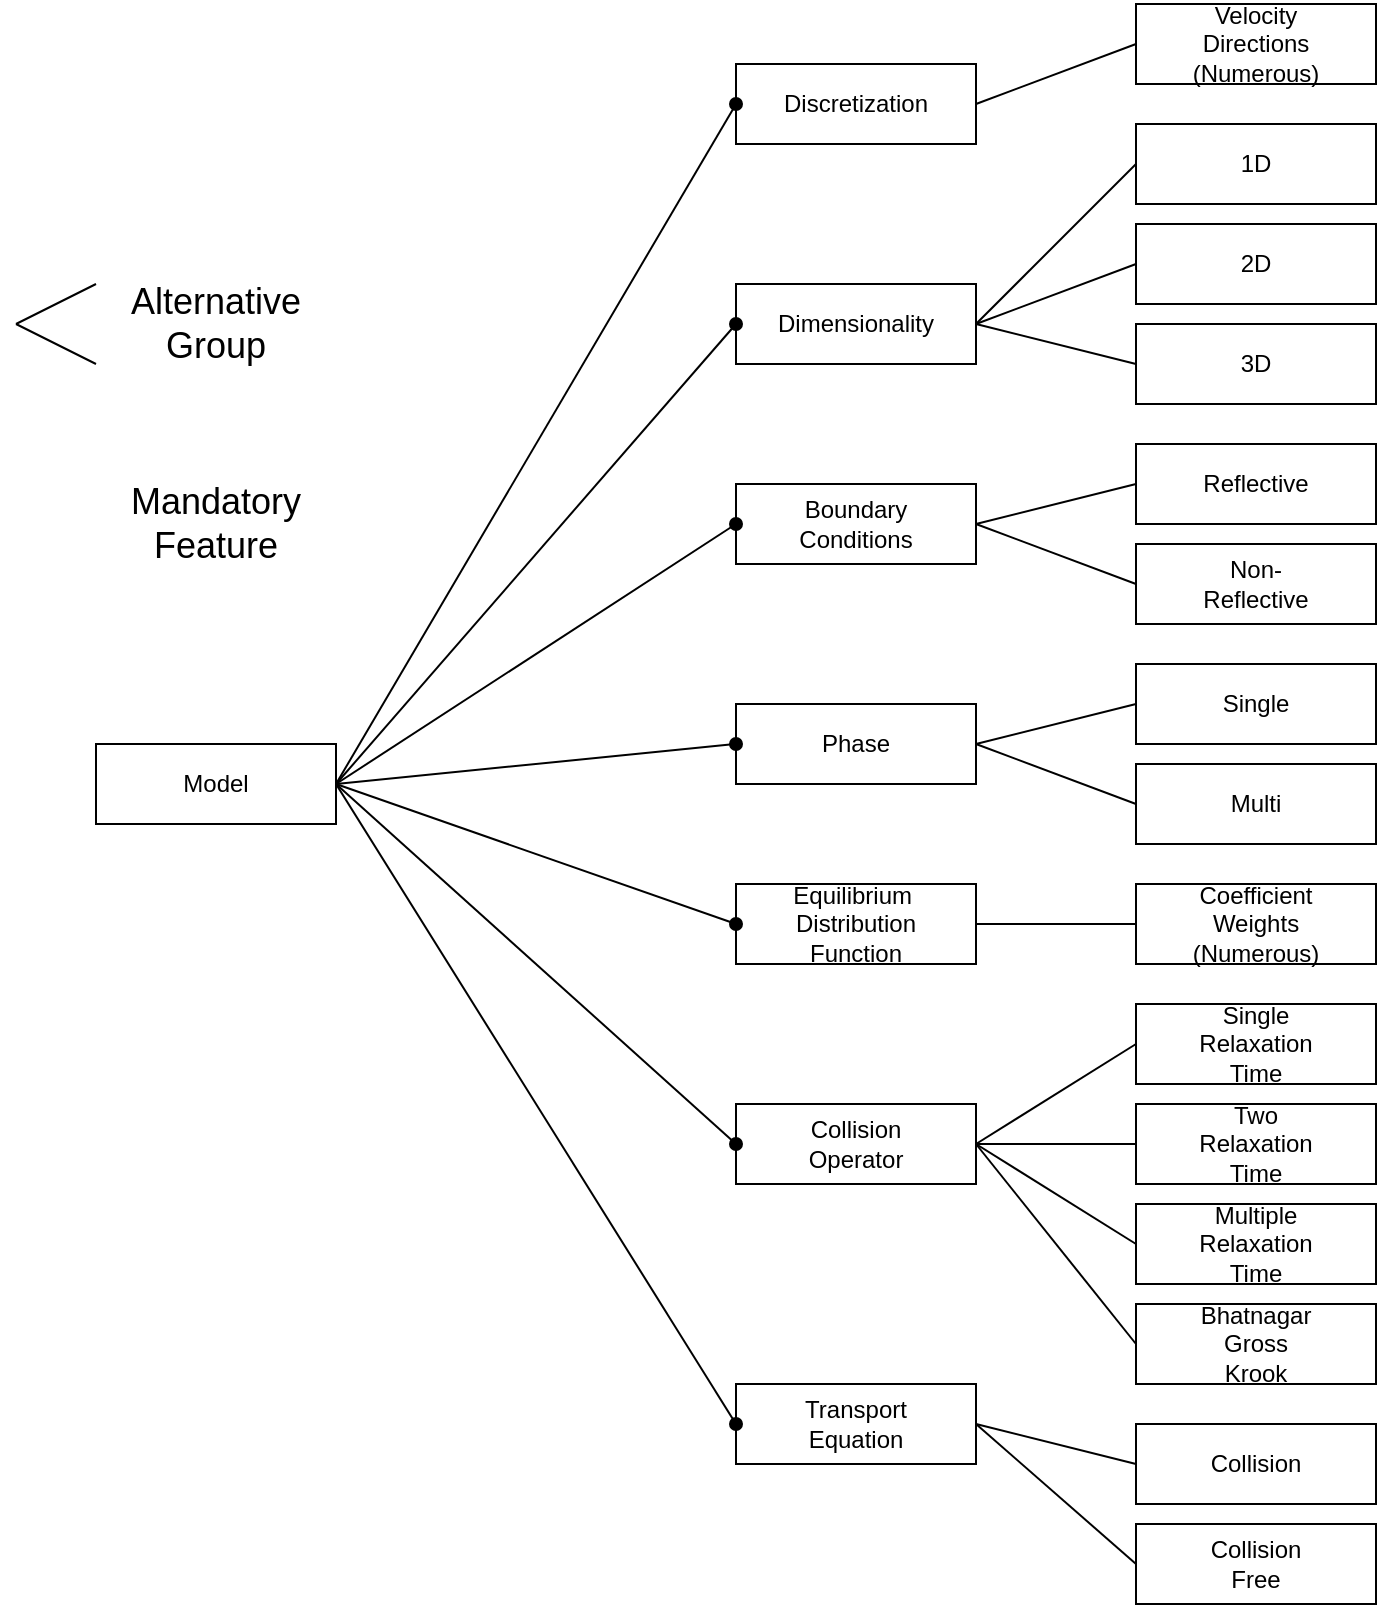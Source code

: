 <mxfile version="12.9.0" type="device"><diagram id="bhLHVY3LDqQoC7SXKuwc" name="Page-1"><mxGraphModel dx="2170" dy="1135" grid="1" gridSize="10" guides="1" tooltips="1" connect="1" arrows="1" fold="1" page="1" pageScale="1" pageWidth="850" pageHeight="1100" math="0" shadow="0"><root><mxCell id="0"/><mxCell id="1" parent="0"/><mxCell id="DBuCvDRB3jo3acFEnwjr-1" value="" style="rounded=0;whiteSpace=wrap;html=1;" vertex="1" parent="1"><mxGeometry x="130" y="510" width="120" height="40" as="geometry"/></mxCell><mxCell id="DBuCvDRB3jo3acFEnwjr-2" value="Model" style="text;html=1;strokeColor=none;fillColor=none;align=center;verticalAlign=middle;whiteSpace=wrap;rounded=0;" vertex="1" parent="1"><mxGeometry x="170" y="520" width="40" height="20" as="geometry"/></mxCell><mxCell id="DBuCvDRB3jo3acFEnwjr-3" value="" style="rounded=0;whiteSpace=wrap;html=1;" vertex="1" parent="1"><mxGeometry x="450" y="170" width="120" height="40" as="geometry"/></mxCell><mxCell id="DBuCvDRB3jo3acFEnwjr-4" value="" style="endArrow=oval;html=1;exitX=1;exitY=0.5;exitDx=0;exitDy=0;entryX=0;entryY=0.5;entryDx=0;entryDy=0;targetPerimeterSpacing=0;endFill=1;" edge="1" parent="1" source="DBuCvDRB3jo3acFEnwjr-1" target="DBuCvDRB3jo3acFEnwjr-3"><mxGeometry width="50" height="50" relative="1" as="geometry"><mxPoint x="300" y="320" as="sourcePoint"/><mxPoint x="350" y="270" as="targetPoint"/></mxGeometry></mxCell><mxCell id="DBuCvDRB3jo3acFEnwjr-15" value="Discretization" style="text;html=1;strokeColor=none;fillColor=none;align=center;verticalAlign=middle;whiteSpace=wrap;rounded=0;" vertex="1" parent="1"><mxGeometry x="490" y="180" width="40" height="20" as="geometry"/></mxCell><mxCell id="DBuCvDRB3jo3acFEnwjr-19" value="" style="rounded=0;whiteSpace=wrap;html=1;" vertex="1" parent="1"><mxGeometry x="450" y="380" width="120" height="40" as="geometry"/></mxCell><mxCell id="DBuCvDRB3jo3acFEnwjr-20" value="" style="endArrow=oval;html=1;entryX=0;entryY=0.5;entryDx=0;entryDy=0;targetPerimeterSpacing=0;endFill=1;exitX=1;exitY=0.5;exitDx=0;exitDy=0;" edge="1" parent="1" target="DBuCvDRB3jo3acFEnwjr-19" source="DBuCvDRB3jo3acFEnwjr-1"><mxGeometry width="50" height="50" relative="1" as="geometry"><mxPoint x="370" y="570" as="sourcePoint"/><mxPoint x="365" y="420" as="targetPoint"/></mxGeometry></mxCell><mxCell id="DBuCvDRB3jo3acFEnwjr-21" value="Boundary Conditions" style="text;html=1;strokeColor=none;fillColor=none;align=center;verticalAlign=middle;whiteSpace=wrap;rounded=0;" vertex="1" parent="1"><mxGeometry x="490" y="390" width="40" height="20" as="geometry"/></mxCell><mxCell id="DBuCvDRB3jo3acFEnwjr-22" value="" style="rounded=0;whiteSpace=wrap;html=1;" vertex="1" parent="1"><mxGeometry x="450" y="490" width="120" height="40" as="geometry"/></mxCell><mxCell id="DBuCvDRB3jo3acFEnwjr-23" value="" style="endArrow=oval;html=1;exitX=1;exitY=0.5;exitDx=0;exitDy=0;entryX=0;entryY=0.5;entryDx=0;entryDy=0;targetPerimeterSpacing=0;endFill=1;" edge="1" parent="1" target="DBuCvDRB3jo3acFEnwjr-22" source="DBuCvDRB3jo3acFEnwjr-1"><mxGeometry width="50" height="50" relative="1" as="geometry"><mxPoint x="355" y="660" as="sourcePoint"/><mxPoint x="365" y="500" as="targetPoint"/></mxGeometry></mxCell><mxCell id="DBuCvDRB3jo3acFEnwjr-24" value="Phase" style="text;html=1;strokeColor=none;fillColor=none;align=center;verticalAlign=middle;whiteSpace=wrap;rounded=0;" vertex="1" parent="1"><mxGeometry x="490" y="500" width="40" height="20" as="geometry"/></mxCell><mxCell id="DBuCvDRB3jo3acFEnwjr-25" value="" style="rounded=0;whiteSpace=wrap;html=1;" vertex="1" parent="1"><mxGeometry x="450" y="830" width="120" height="40" as="geometry"/></mxCell><mxCell id="DBuCvDRB3jo3acFEnwjr-26" value="" style="endArrow=oval;html=1;exitX=1;exitY=0.5;exitDx=0;exitDy=0;entryX=0;entryY=0.5;entryDx=0;entryDy=0;targetPerimeterSpacing=0;endFill=1;" edge="1" parent="1" target="DBuCvDRB3jo3acFEnwjr-25" source="DBuCvDRB3jo3acFEnwjr-1"><mxGeometry width="50" height="50" relative="1" as="geometry"><mxPoint x="355" y="740" as="sourcePoint"/><mxPoint x="365" y="580" as="targetPoint"/></mxGeometry></mxCell><mxCell id="DBuCvDRB3jo3acFEnwjr-27" value="Transport Equation" style="text;html=1;strokeColor=none;fillColor=none;align=center;verticalAlign=middle;whiteSpace=wrap;rounded=0;" vertex="1" parent="1"><mxGeometry x="490" y="840" width="40" height="20" as="geometry"/></mxCell><mxCell id="DBuCvDRB3jo3acFEnwjr-31" value="" style="rounded=0;whiteSpace=wrap;html=1;" vertex="1" parent="1"><mxGeometry x="450" y="690" width="120" height="40" as="geometry"/></mxCell><mxCell id="DBuCvDRB3jo3acFEnwjr-32" value="" style="endArrow=oval;html=1;exitX=1;exitY=0.5;exitDx=0;exitDy=0;entryX=0;entryY=0.5;entryDx=0;entryDy=0;targetPerimeterSpacing=0;endFill=1;" edge="1" parent="1" target="DBuCvDRB3jo3acFEnwjr-31" source="DBuCvDRB3jo3acFEnwjr-1"><mxGeometry width="50" height="50" relative="1" as="geometry"><mxPoint x="355" y="810" as="sourcePoint"/><mxPoint x="365" y="650" as="targetPoint"/></mxGeometry></mxCell><mxCell id="DBuCvDRB3jo3acFEnwjr-33" value="Collision Operator" style="text;html=1;strokeColor=none;fillColor=none;align=center;verticalAlign=middle;whiteSpace=wrap;rounded=0;" vertex="1" parent="1"><mxGeometry x="490" y="700" width="40" height="20" as="geometry"/></mxCell><mxCell id="DBuCvDRB3jo3acFEnwjr-35" value="" style="rounded=0;whiteSpace=wrap;html=1;" vertex="1" parent="1"><mxGeometry x="650" y="250" width="120" height="40" as="geometry"/></mxCell><mxCell id="DBuCvDRB3jo3acFEnwjr-36" value="2D" style="text;html=1;strokeColor=none;fillColor=none;align=center;verticalAlign=middle;whiteSpace=wrap;rounded=0;" vertex="1" parent="1"><mxGeometry x="690" y="260" width="40" height="20" as="geometry"/></mxCell><mxCell id="DBuCvDRB3jo3acFEnwjr-37" value="" style="rounded=0;whiteSpace=wrap;html=1;" vertex="1" parent="1"><mxGeometry x="650" y="300" width="120" height="40" as="geometry"/></mxCell><mxCell id="DBuCvDRB3jo3acFEnwjr-38" value="3D" style="text;html=1;strokeColor=none;fillColor=none;align=center;verticalAlign=middle;whiteSpace=wrap;rounded=0;" vertex="1" parent="1"><mxGeometry x="690" y="310" width="40" height="20" as="geometry"/></mxCell><mxCell id="DBuCvDRB3jo3acFEnwjr-39" value="" style="rounded=0;whiteSpace=wrap;html=1;" vertex="1" parent="1"><mxGeometry x="650" y="200" width="120" height="40" as="geometry"/></mxCell><mxCell id="DBuCvDRB3jo3acFEnwjr-40" value="1D" style="text;html=1;strokeColor=none;fillColor=none;align=center;verticalAlign=middle;whiteSpace=wrap;rounded=0;" vertex="1" parent="1"><mxGeometry x="690" y="210" width="40" height="20" as="geometry"/></mxCell><mxCell id="DBuCvDRB3jo3acFEnwjr-41" value="" style="rounded=0;whiteSpace=wrap;html=1;" vertex="1" parent="1"><mxGeometry x="450" y="280" width="120" height="40" as="geometry"/></mxCell><mxCell id="DBuCvDRB3jo3acFEnwjr-42" value="&lt;div&gt;Dimensionality&lt;/div&gt;" style="text;html=1;strokeColor=none;fillColor=none;align=center;verticalAlign=middle;whiteSpace=wrap;rounded=0;" vertex="1" parent="1"><mxGeometry x="490" y="290" width="40" height="20" as="geometry"/></mxCell><mxCell id="DBuCvDRB3jo3acFEnwjr-17" value="" style="endArrow=oval;html=1;entryX=0;entryY=0.5;entryDx=0;entryDy=0;targetPerimeterSpacing=0;endFill=1;exitX=1;exitY=0.5;exitDx=0;exitDy=0;" edge="1" parent="1" target="DBuCvDRB3jo3acFEnwjr-41" source="DBuCvDRB3jo3acFEnwjr-1"><mxGeometry width="50" height="50" relative="1" as="geometry"><mxPoint x="370" y="570" as="sourcePoint"/><mxPoint x="610" y="290" as="targetPoint"/></mxGeometry></mxCell><mxCell id="DBuCvDRB3jo3acFEnwjr-43" value="" style="endArrow=none;html=1;entryX=0;entryY=0.5;entryDx=0;entryDy=0;exitX=1;exitY=0.5;exitDx=0;exitDy=0;" edge="1" parent="1" source="DBuCvDRB3jo3acFEnwjr-41" target="DBuCvDRB3jo3acFEnwjr-39"><mxGeometry width="50" height="50" relative="1" as="geometry"><mxPoint x="710" y="380" as="sourcePoint"/><mxPoint x="760" y="330" as="targetPoint"/></mxGeometry></mxCell><mxCell id="DBuCvDRB3jo3acFEnwjr-44" value="" style="endArrow=none;html=1;entryX=0;entryY=0.5;entryDx=0;entryDy=0;exitX=1;exitY=0.5;exitDx=0;exitDy=0;" edge="1" parent="1" source="DBuCvDRB3jo3acFEnwjr-41" target="DBuCvDRB3jo3acFEnwjr-35"><mxGeometry width="50" height="50" relative="1" as="geometry"><mxPoint x="740" y="290" as="sourcePoint"/><mxPoint x="830" y="260" as="targetPoint"/></mxGeometry></mxCell><mxCell id="DBuCvDRB3jo3acFEnwjr-45" value="" style="endArrow=none;html=1;entryX=0;entryY=0.5;entryDx=0;entryDy=0;exitX=1;exitY=0.5;exitDx=0;exitDy=0;" edge="1" parent="1" source="DBuCvDRB3jo3acFEnwjr-41" target="DBuCvDRB3jo3acFEnwjr-37"><mxGeometry width="50" height="50" relative="1" as="geometry"><mxPoint x="750" y="300" as="sourcePoint"/><mxPoint x="830" y="320" as="targetPoint"/></mxGeometry></mxCell><mxCell id="DBuCvDRB3jo3acFEnwjr-46" value="" style="rounded=0;whiteSpace=wrap;html=1;" vertex="1" parent="1"><mxGeometry x="650" y="140" width="120" height="40" as="geometry"/></mxCell><mxCell id="DBuCvDRB3jo3acFEnwjr-47" value="Velocity Directions (Numerous)" style="text;html=1;strokeColor=none;fillColor=none;align=center;verticalAlign=middle;whiteSpace=wrap;rounded=0;" vertex="1" parent="1"><mxGeometry x="690" y="150" width="40" height="20" as="geometry"/></mxCell><mxCell id="DBuCvDRB3jo3acFEnwjr-48" value="" style="endArrow=none;html=1;entryX=0;entryY=0.5;entryDx=0;entryDy=0;exitX=1;exitY=0.5;exitDx=0;exitDy=0;" edge="1" parent="1" source="DBuCvDRB3jo3acFEnwjr-3" target="DBuCvDRB3jo3acFEnwjr-46"><mxGeometry width="50" height="50" relative="1" as="geometry"><mxPoint x="720" y="170" as="sourcePoint"/><mxPoint x="770" y="120" as="targetPoint"/></mxGeometry></mxCell><mxCell id="DBuCvDRB3jo3acFEnwjr-49" value="" style="rounded=0;whiteSpace=wrap;html=1;" vertex="1" parent="1"><mxGeometry x="650" y="470" width="120" height="40" as="geometry"/></mxCell><mxCell id="DBuCvDRB3jo3acFEnwjr-50" value="Single" style="text;html=1;strokeColor=none;fillColor=none;align=center;verticalAlign=middle;whiteSpace=wrap;rounded=0;" vertex="1" parent="1"><mxGeometry x="690" y="480" width="40" height="20" as="geometry"/></mxCell><mxCell id="DBuCvDRB3jo3acFEnwjr-51" value="" style="rounded=0;whiteSpace=wrap;html=1;" vertex="1" parent="1"><mxGeometry x="650" y="520" width="120" height="40" as="geometry"/></mxCell><mxCell id="DBuCvDRB3jo3acFEnwjr-52" value="Multi" style="text;html=1;strokeColor=none;fillColor=none;align=center;verticalAlign=middle;whiteSpace=wrap;rounded=0;" vertex="1" parent="1"><mxGeometry x="690" y="530" width="40" height="20" as="geometry"/></mxCell><mxCell id="DBuCvDRB3jo3acFEnwjr-53" value="" style="endArrow=none;html=1;entryX=0;entryY=0.5;entryDx=0;entryDy=0;exitX=1;exitY=0.5;exitDx=0;exitDy=0;" edge="1" parent="1" source="DBuCvDRB3jo3acFEnwjr-22" target="DBuCvDRB3jo3acFEnwjr-49"><mxGeometry width="50" height="50" relative="1" as="geometry"><mxPoint x="750" y="300" as="sourcePoint"/><mxPoint x="830" y="380" as="targetPoint"/></mxGeometry></mxCell><mxCell id="DBuCvDRB3jo3acFEnwjr-54" value="" style="endArrow=none;html=1;entryX=0;entryY=0.5;entryDx=0;entryDy=0;exitX=1;exitY=0.5;exitDx=0;exitDy=0;" edge="1" parent="1" source="DBuCvDRB3jo3acFEnwjr-22" target="DBuCvDRB3jo3acFEnwjr-51"><mxGeometry width="50" height="50" relative="1" as="geometry"><mxPoint x="740" y="540" as="sourcePoint"/><mxPoint x="820" y="520" as="targetPoint"/></mxGeometry></mxCell><mxCell id="DBuCvDRB3jo3acFEnwjr-57" value="" style="rounded=0;whiteSpace=wrap;html=1;" vertex="1" parent="1"><mxGeometry x="450" y="580" width="120" height="40" as="geometry"/></mxCell><mxCell id="DBuCvDRB3jo3acFEnwjr-58" value="Equilibrium&amp;nbsp; Distribution Function" style="text;html=1;strokeColor=none;fillColor=none;align=center;verticalAlign=middle;whiteSpace=wrap;rounded=0;" vertex="1" parent="1"><mxGeometry x="490" y="590" width="40" height="20" as="geometry"/></mxCell><mxCell id="DBuCvDRB3jo3acFEnwjr-61" value="" style="rounded=0;whiteSpace=wrap;html=1;" vertex="1" parent="1"><mxGeometry x="650" y="580" width="120" height="40" as="geometry"/></mxCell><mxCell id="DBuCvDRB3jo3acFEnwjr-62" value="Coefficient Weights (Numerous)" style="text;html=1;strokeColor=none;fillColor=none;align=center;verticalAlign=middle;whiteSpace=wrap;rounded=0;" vertex="1" parent="1"><mxGeometry x="690" y="590" width="40" height="20" as="geometry"/></mxCell><mxCell id="DBuCvDRB3jo3acFEnwjr-65" value="" style="endArrow=oval;html=1;exitX=1;exitY=0.5;exitDx=0;exitDy=0;entryX=0;entryY=0.5;entryDx=0;entryDy=0;targetPerimeterSpacing=0;endFill=1;" edge="1" parent="1" source="DBuCvDRB3jo3acFEnwjr-1" target="DBuCvDRB3jo3acFEnwjr-57"><mxGeometry width="50" height="50" relative="1" as="geometry"><mxPoint x="350" y="440" as="sourcePoint"/><mxPoint x="620" y="540" as="targetPoint"/></mxGeometry></mxCell><mxCell id="DBuCvDRB3jo3acFEnwjr-66" value="" style="endArrow=none;html=1;entryX=0;entryY=0.5;entryDx=0;entryDy=0;exitX=1;exitY=0.5;exitDx=0;exitDy=0;" edge="1" parent="1" source="DBuCvDRB3jo3acFEnwjr-57" target="DBuCvDRB3jo3acFEnwjr-61"><mxGeometry width="50" height="50" relative="1" as="geometry"><mxPoint x="740" y="540" as="sourcePoint"/><mxPoint x="820" y="580" as="targetPoint"/></mxGeometry></mxCell><mxCell id="DBuCvDRB3jo3acFEnwjr-67" value="" style="rounded=0;whiteSpace=wrap;html=1;" vertex="1" parent="1"><mxGeometry x="650" y="360" width="120" height="40" as="geometry"/></mxCell><mxCell id="DBuCvDRB3jo3acFEnwjr-68" value="Reflective" style="text;html=1;strokeColor=none;fillColor=none;align=center;verticalAlign=middle;whiteSpace=wrap;rounded=0;" vertex="1" parent="1"><mxGeometry x="690" y="370" width="40" height="20" as="geometry"/></mxCell><mxCell id="DBuCvDRB3jo3acFEnwjr-69" value="" style="rounded=0;whiteSpace=wrap;html=1;" vertex="1" parent="1"><mxGeometry x="650" y="410" width="120" height="40" as="geometry"/></mxCell><mxCell id="DBuCvDRB3jo3acFEnwjr-70" value="Non-Reflective" style="text;html=1;strokeColor=none;fillColor=none;align=center;verticalAlign=middle;whiteSpace=wrap;rounded=0;" vertex="1" parent="1"><mxGeometry x="690" y="420" width="40" height="20" as="geometry"/></mxCell><mxCell id="DBuCvDRB3jo3acFEnwjr-71" value="" style="endArrow=none;html=1;entryX=0;entryY=0.5;entryDx=0;entryDy=0;exitX=1;exitY=0.5;exitDx=0;exitDy=0;" edge="1" parent="1" source="DBuCvDRB3jo3acFEnwjr-19" target="DBuCvDRB3jo3acFEnwjr-67"><mxGeometry width="50" height="50" relative="1" as="geometry"><mxPoint x="750" y="300" as="sourcePoint"/><mxPoint x="830" y="330" as="targetPoint"/></mxGeometry></mxCell><mxCell id="DBuCvDRB3jo3acFEnwjr-73" value="" style="endArrow=none;html=1;entryX=0;entryY=0.5;entryDx=0;entryDy=0;exitX=1;exitY=0.5;exitDx=0;exitDy=0;" edge="1" parent="1" source="DBuCvDRB3jo3acFEnwjr-19" target="DBuCvDRB3jo3acFEnwjr-69"><mxGeometry width="50" height="50" relative="1" as="geometry"><mxPoint x="750" y="410" as="sourcePoint"/><mxPoint x="840" y="340" as="targetPoint"/></mxGeometry></mxCell><mxCell id="DBuCvDRB3jo3acFEnwjr-74" value="" style="rounded=0;whiteSpace=wrap;html=1;" vertex="1" parent="1"><mxGeometry x="650" y="690" width="120" height="40" as="geometry"/></mxCell><mxCell id="DBuCvDRB3jo3acFEnwjr-75" value="Two Relaxation Time" style="text;html=1;strokeColor=none;fillColor=none;align=center;verticalAlign=middle;whiteSpace=wrap;rounded=0;" vertex="1" parent="1"><mxGeometry x="690" y="700" width="40" height="20" as="geometry"/></mxCell><mxCell id="DBuCvDRB3jo3acFEnwjr-76" value="" style="rounded=0;whiteSpace=wrap;html=1;" vertex="1" parent="1"><mxGeometry x="650" y="740" width="120" height="40" as="geometry"/></mxCell><mxCell id="DBuCvDRB3jo3acFEnwjr-77" value="Multiple Relaxation Time" style="text;html=1;strokeColor=none;fillColor=none;align=center;verticalAlign=middle;whiteSpace=wrap;rounded=0;" vertex="1" parent="1"><mxGeometry x="690" y="750" width="40" height="20" as="geometry"/></mxCell><mxCell id="DBuCvDRB3jo3acFEnwjr-78" value="" style="rounded=0;whiteSpace=wrap;html=1;" vertex="1" parent="1"><mxGeometry x="650" y="640" width="120" height="40" as="geometry"/></mxCell><mxCell id="DBuCvDRB3jo3acFEnwjr-79" value="Single Relaxation Time " style="text;html=1;strokeColor=none;fillColor=none;align=center;verticalAlign=middle;whiteSpace=wrap;rounded=0;" vertex="1" parent="1"><mxGeometry x="690" y="650" width="40" height="20" as="geometry"/></mxCell><mxCell id="DBuCvDRB3jo3acFEnwjr-80" value="" style="rounded=0;whiteSpace=wrap;html=1;" vertex="1" parent="1"><mxGeometry x="650" y="790" width="120" height="40" as="geometry"/></mxCell><mxCell id="DBuCvDRB3jo3acFEnwjr-81" value="Bhatnagar Gross Krook" style="text;html=1;strokeColor=none;fillColor=none;align=center;verticalAlign=middle;whiteSpace=wrap;rounded=0;" vertex="1" parent="1"><mxGeometry x="690" y="800" width="40" height="20" as="geometry"/></mxCell><mxCell id="DBuCvDRB3jo3acFEnwjr-82" value="" style="endArrow=none;html=1;entryX=0;entryY=0.5;entryDx=0;entryDy=0;exitX=1;exitY=0.5;exitDx=0;exitDy=0;" edge="1" parent="1" source="DBuCvDRB3jo3acFEnwjr-31" target="DBuCvDRB3jo3acFEnwjr-78"><mxGeometry width="50" height="50" relative="1" as="geometry"><mxPoint x="650" y="760" as="sourcePoint"/><mxPoint x="700" y="710" as="targetPoint"/></mxGeometry></mxCell><mxCell id="DBuCvDRB3jo3acFEnwjr-83" value="" style="endArrow=none;html=1;entryX=0;entryY=0.5;entryDx=0;entryDy=0;exitX=1;exitY=0.5;exitDx=0;exitDy=0;" edge="1" parent="1" source="DBuCvDRB3jo3acFEnwjr-31" target="DBuCvDRB3jo3acFEnwjr-74"><mxGeometry width="50" height="50" relative="1" as="geometry"><mxPoint x="750" y="820.0" as="sourcePoint"/><mxPoint x="820" y="740" as="targetPoint"/></mxGeometry></mxCell><mxCell id="DBuCvDRB3jo3acFEnwjr-84" value="" style="endArrow=none;html=1;entryX=0;entryY=0.5;entryDx=0;entryDy=0;exitX=1;exitY=0.5;exitDx=0;exitDy=0;" edge="1" parent="1" source="DBuCvDRB3jo3acFEnwjr-31" target="DBuCvDRB3jo3acFEnwjr-76"><mxGeometry width="50" height="50" relative="1" as="geometry"><mxPoint x="760" y="830.0" as="sourcePoint"/><mxPoint x="830" y="750" as="targetPoint"/></mxGeometry></mxCell><mxCell id="DBuCvDRB3jo3acFEnwjr-85" value="" style="endArrow=none;html=1;entryX=0;entryY=0.5;entryDx=0;entryDy=0;exitX=1;exitY=0.5;exitDx=0;exitDy=0;" edge="1" parent="1" source="DBuCvDRB3jo3acFEnwjr-31" target="DBuCvDRB3jo3acFEnwjr-80"><mxGeometry width="50" height="50" relative="1" as="geometry"><mxPoint x="770" y="840.0" as="sourcePoint"/><mxPoint x="840" y="760" as="targetPoint"/></mxGeometry></mxCell><mxCell id="DBuCvDRB3jo3acFEnwjr-86" value="" style="rounded=0;whiteSpace=wrap;html=1;" vertex="1" parent="1"><mxGeometry x="650" y="850" width="120" height="40" as="geometry"/></mxCell><mxCell id="DBuCvDRB3jo3acFEnwjr-87" value="Collision" style="text;html=1;strokeColor=none;fillColor=none;align=center;verticalAlign=middle;whiteSpace=wrap;rounded=0;" vertex="1" parent="1"><mxGeometry x="690" y="860" width="40" height="20" as="geometry"/></mxCell><mxCell id="DBuCvDRB3jo3acFEnwjr-88" value="" style="rounded=0;whiteSpace=wrap;html=1;" vertex="1" parent="1"><mxGeometry x="650" y="900" width="120" height="40" as="geometry"/></mxCell><mxCell id="DBuCvDRB3jo3acFEnwjr-89" value="Collision Free" style="text;html=1;strokeColor=none;fillColor=none;align=center;verticalAlign=middle;whiteSpace=wrap;rounded=0;" vertex="1" parent="1"><mxGeometry x="690" y="910" width="40" height="20" as="geometry"/></mxCell><mxCell id="DBuCvDRB3jo3acFEnwjr-90" value="" style="endArrow=oval;html=1;targetPerimeterSpacing=0;endFill=1;fontSize=18;" edge="1" parent="1"><mxGeometry width="50" height="50" relative="1" as="geometry"><mxPoint x="90" y="400" as="sourcePoint"/><mxPoint x="90" y="400" as="targetPoint"/></mxGeometry></mxCell><mxCell id="DBuCvDRB3jo3acFEnwjr-91" value="" style="endArrow=none;html=1;fontSize=18;" edge="1" parent="1"><mxGeometry width="50" height="50" relative="1" as="geometry"><mxPoint x="90" y="300" as="sourcePoint"/><mxPoint x="130" y="280" as="targetPoint"/></mxGeometry></mxCell><mxCell id="DBuCvDRB3jo3acFEnwjr-92" value="" style="endArrow=none;html=1;fontSize=18;" edge="1" parent="1"><mxGeometry width="50" height="50" relative="1" as="geometry"><mxPoint x="90" y="300" as="sourcePoint"/><mxPoint x="130" y="320" as="targetPoint"/></mxGeometry></mxCell><mxCell id="DBuCvDRB3jo3acFEnwjr-93" value="Alternative Group" style="text;html=1;strokeColor=none;fillColor=none;align=center;verticalAlign=middle;whiteSpace=wrap;rounded=0;fontSize=18;" vertex="1" parent="1"><mxGeometry x="170" y="290" width="40" height="20" as="geometry"/></mxCell><mxCell id="DBuCvDRB3jo3acFEnwjr-94" value="Mandatory Feature" style="text;html=1;strokeColor=none;fillColor=none;align=center;verticalAlign=middle;whiteSpace=wrap;rounded=0;fontSize=18;" vertex="1" parent="1"><mxGeometry x="170" y="390" width="40" height="20" as="geometry"/></mxCell><mxCell id="DBuCvDRB3jo3acFEnwjr-95" value="" style="endArrow=none;html=1;fontSize=18;entryX=0;entryY=0.5;entryDx=0;entryDy=0;exitX=1;exitY=0.5;exitDx=0;exitDy=0;" edge="1" parent="1" source="DBuCvDRB3jo3acFEnwjr-25" target="DBuCvDRB3jo3acFEnwjr-86"><mxGeometry width="50" height="50" relative="1" as="geometry"><mxPoint x="590" y="950" as="sourcePoint"/><mxPoint x="640" y="900" as="targetPoint"/></mxGeometry></mxCell><mxCell id="DBuCvDRB3jo3acFEnwjr-96" value="" style="endArrow=none;html=1;fontSize=18;entryX=1;entryY=0.5;entryDx=0;entryDy=0;exitX=0;exitY=0.5;exitDx=0;exitDy=0;" edge="1" parent="1" source="DBuCvDRB3jo3acFEnwjr-88" target="DBuCvDRB3jo3acFEnwjr-25"><mxGeometry width="50" height="50" relative="1" as="geometry"><mxPoint x="520" y="970" as="sourcePoint"/><mxPoint x="570" y="920" as="targetPoint"/></mxGeometry></mxCell></root></mxGraphModel></diagram></mxfile>